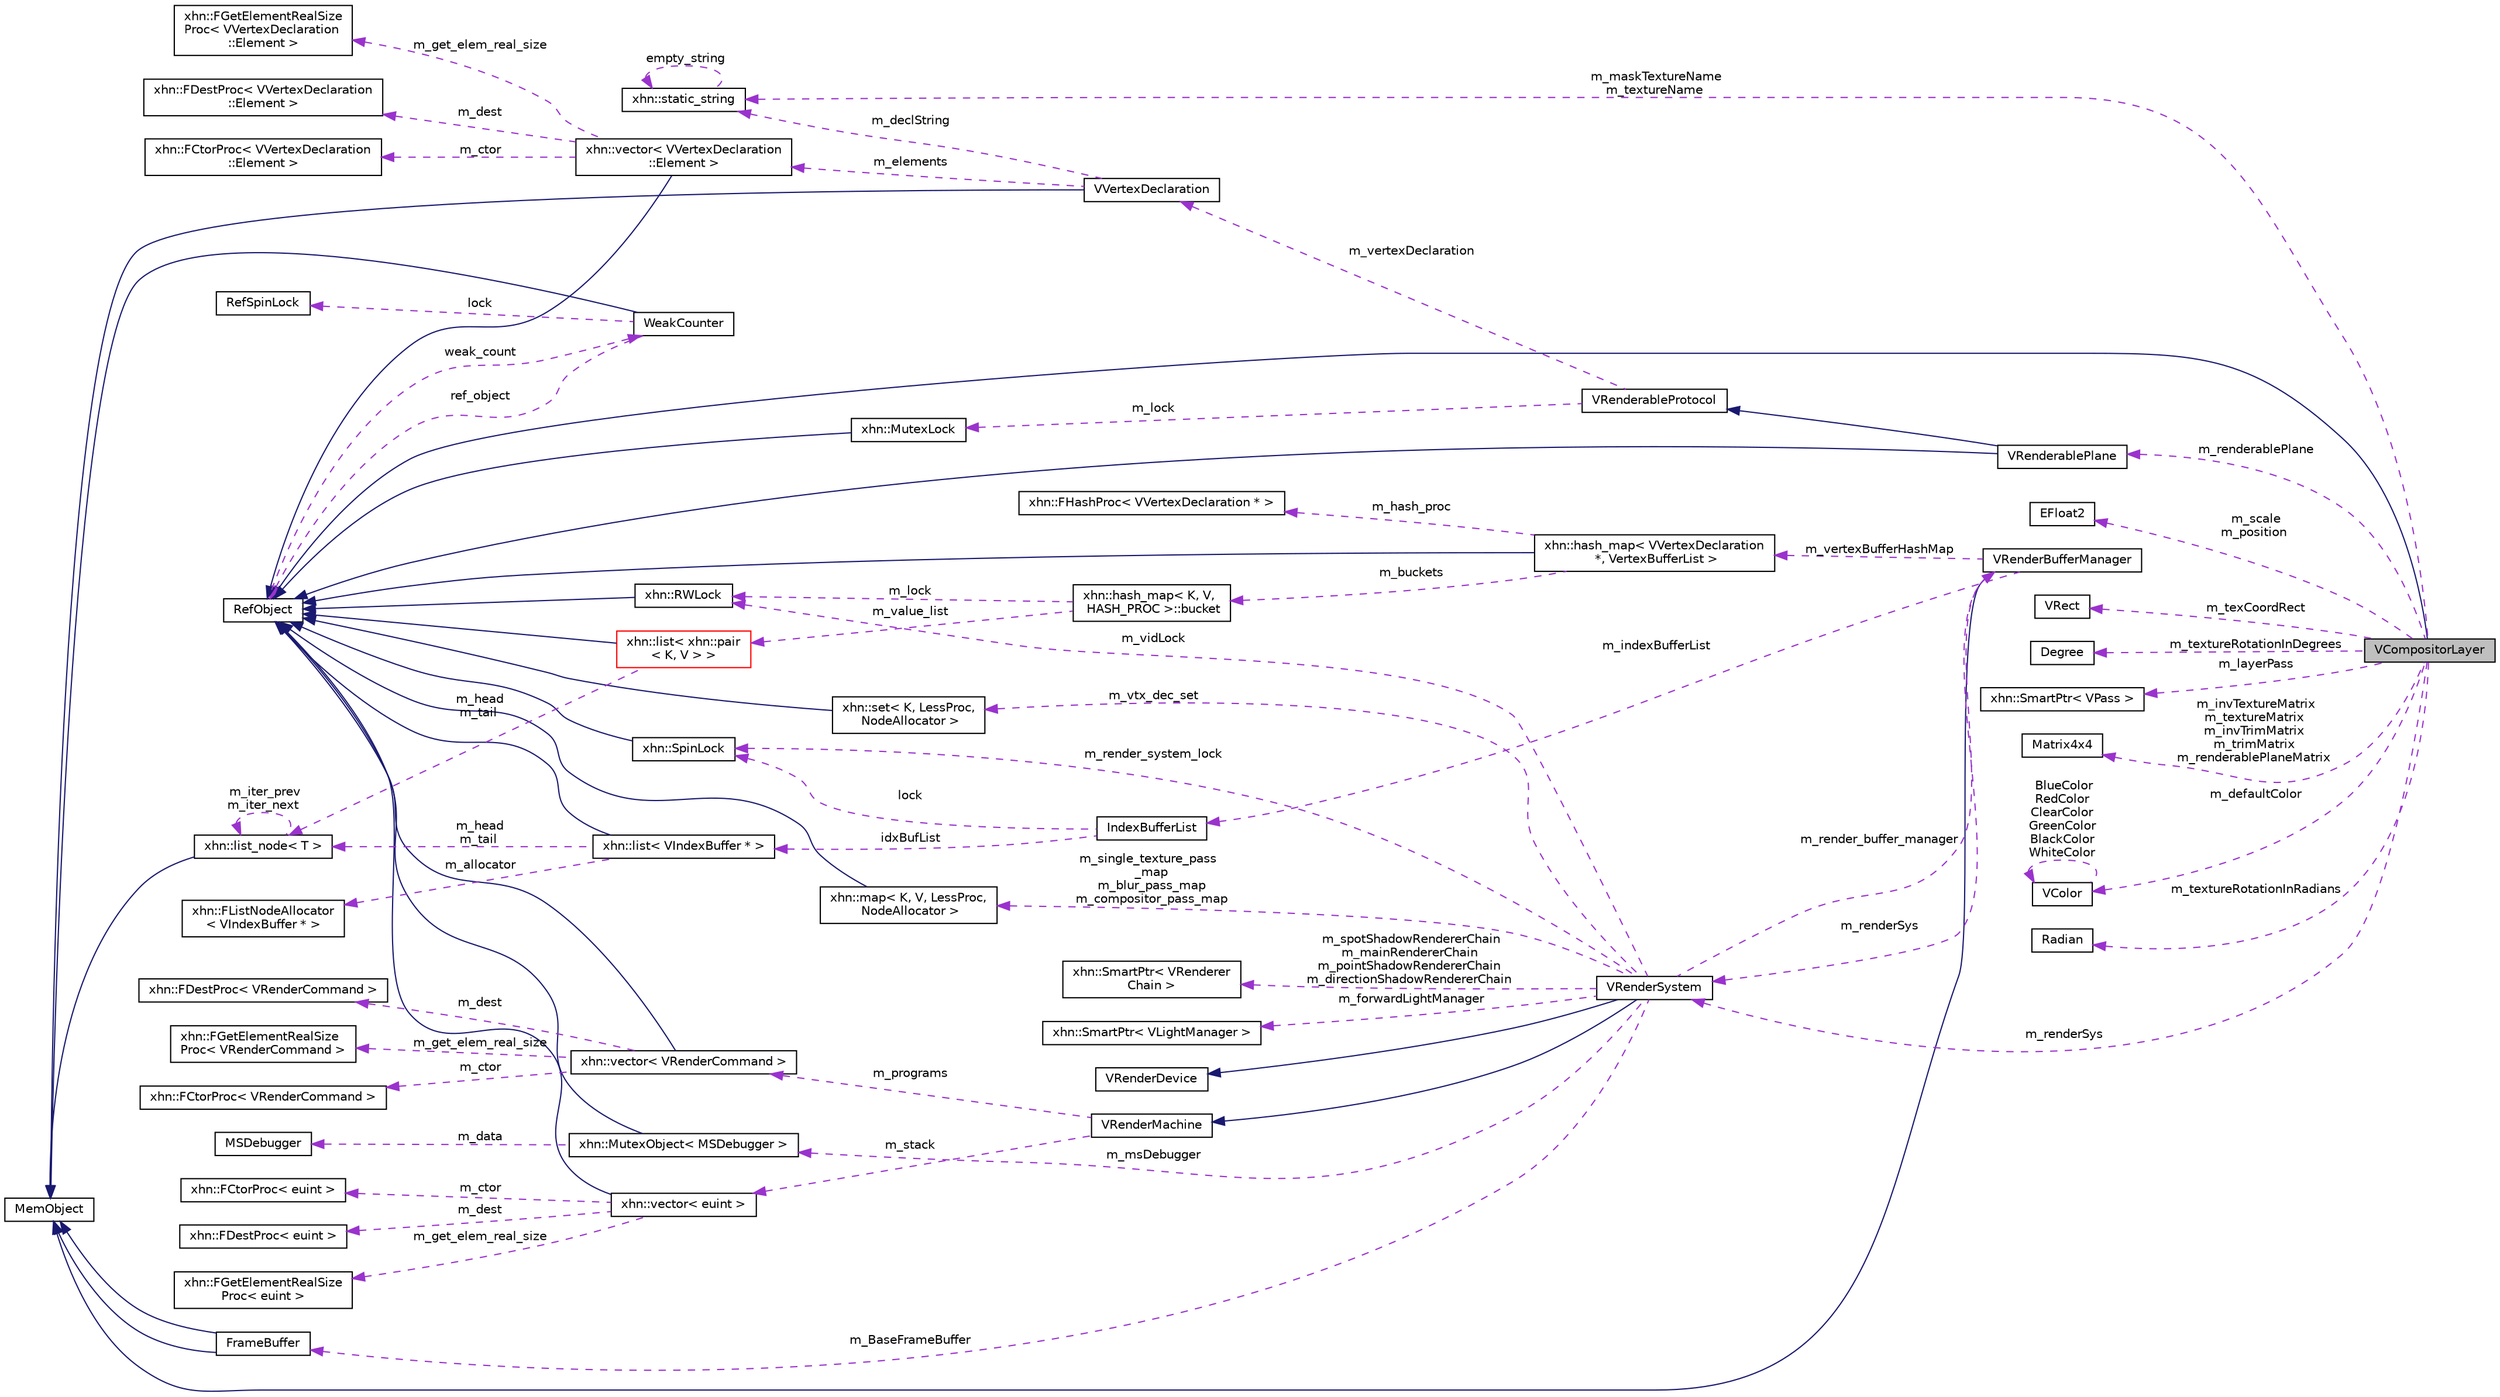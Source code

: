 digraph "VCompositorLayer"
{
  edge [fontname="Helvetica",fontsize="10",labelfontname="Helvetica",labelfontsize="10"];
  node [fontname="Helvetica",fontsize="10",shape=record];
  rankdir="LR";
  Node1 [label="VCompositorLayer",height=0.2,width=0.4,color="black", fillcolor="grey75", style="filled", fontcolor="black"];
  Node2 -> Node1 [dir="back",color="midnightblue",fontsize="10",style="solid",fontname="Helvetica"];
  Node2 [label="RefObject",height=0.2,width=0.4,color="black", fillcolor="white", style="filled",URL="$class_ref_object.html"];
  Node3 -> Node2 [dir="back",color="darkorchid3",fontsize="10",style="dashed",label=" weak_count" ,fontname="Helvetica"];
  Node3 [label="WeakCounter",height=0.2,width=0.4,color="black", fillcolor="white", style="filled",URL="$class_weak_counter.html",tooltip="WeakCounter. "];
  Node4 -> Node3 [dir="back",color="midnightblue",fontsize="10",style="solid",fontname="Helvetica"];
  Node4 [label="MemObject",height=0.2,width=0.4,color="black", fillcolor="white", style="filled",URL="$class_mem_object.html"];
  Node5 -> Node3 [dir="back",color="darkorchid3",fontsize="10",style="dashed",label=" lock" ,fontname="Helvetica"];
  Node5 [label="RefSpinLock",height=0.2,width=0.4,color="black", fillcolor="white", style="filled",URL="$class_ref_spin_lock.html"];
  Node2 -> Node3 [dir="back",color="darkorchid3",fontsize="10",style="dashed",label=" ref_object" ,fontname="Helvetica"];
  Node6 -> Node1 [dir="back",color="darkorchid3",fontsize="10",style="dashed",label=" m_renderablePlane" ,fontname="Helvetica"];
  Node6 [label="VRenderablePlane",height=0.2,width=0.4,color="black", fillcolor="white", style="filled",URL="$class_v_renderable_plane.html",tooltip="VRenderablePlane 片状的Renderable. "];
  Node2 -> Node6 [dir="back",color="midnightblue",fontsize="10",style="solid",fontname="Helvetica"];
  Node7 -> Node6 [dir="back",color="midnightblue",fontsize="10",style="solid",fontname="Helvetica"];
  Node7 [label="VRenderableProtocol",height=0.2,width=0.4,color="black", fillcolor="white", style="filled",URL="$class_v_renderable_protocol.html",tooltip="VRenderableProtocol Renderable 协议 "];
  Node8 -> Node7 [dir="back",color="darkorchid3",fontsize="10",style="dashed",label=" m_vertexDeclaration" ,fontname="Helvetica"];
  Node8 [label="VVertexDeclaration",height=0.2,width=0.4,color="black", fillcolor="white", style="filled",URL="$class_v_vertex_declaration.html"];
  Node4 -> Node8 [dir="back",color="midnightblue",fontsize="10",style="solid",fontname="Helvetica"];
  Node9 -> Node8 [dir="back",color="darkorchid3",fontsize="10",style="dashed",label=" m_elements" ,fontname="Helvetica"];
  Node9 [label="xhn::vector\< VVertexDeclaration\l::Element \>",height=0.2,width=0.4,color="black", fillcolor="white", style="filled",URL="$classxhn_1_1vector.html"];
  Node2 -> Node9 [dir="back",color="midnightblue",fontsize="10",style="solid",fontname="Helvetica"];
  Node10 -> Node9 [dir="back",color="darkorchid3",fontsize="10",style="dashed",label=" m_dest" ,fontname="Helvetica"];
  Node10 [label="xhn::FDestProc\< VVertexDeclaration\l::Element \>",height=0.2,width=0.4,color="black", fillcolor="white", style="filled",URL="$structxhn_1_1_f_dest_proc.html"];
  Node11 -> Node9 [dir="back",color="darkorchid3",fontsize="10",style="dashed",label=" m_ctor" ,fontname="Helvetica"];
  Node11 [label="xhn::FCtorProc\< VVertexDeclaration\l::Element \>",height=0.2,width=0.4,color="black", fillcolor="white", style="filled",URL="$structxhn_1_1_f_ctor_proc.html"];
  Node12 -> Node9 [dir="back",color="darkorchid3",fontsize="10",style="dashed",label=" m_get_elem_real_size" ,fontname="Helvetica"];
  Node12 [label="xhn::FGetElementRealSize\lProc\< VVertexDeclaration\l::Element \>",height=0.2,width=0.4,color="black", fillcolor="white", style="filled",URL="$structxhn_1_1_f_get_element_real_size_proc.html"];
  Node13 -> Node8 [dir="back",color="darkorchid3",fontsize="10",style="dashed",label=" m_declString" ,fontname="Helvetica"];
  Node13 [label="xhn::static_string",height=0.2,width=0.4,color="black", fillcolor="white", style="filled",URL="$classxhn_1_1static__string.html"];
  Node13 -> Node13 [dir="back",color="darkorchid3",fontsize="10",style="dashed",label=" empty_string" ,fontname="Helvetica"];
  Node14 -> Node7 [dir="back",color="darkorchid3",fontsize="10",style="dashed",label=" m_lock" ,fontname="Helvetica"];
  Node14 [label="xhn::MutexLock",height=0.2,width=0.4,color="black", fillcolor="white", style="filled",URL="$classxhn_1_1_mutex_lock.html",tooltip="MutexLock. "];
  Node2 -> Node14 [dir="back",color="midnightblue",fontsize="10",style="solid",fontname="Helvetica"];
  Node15 -> Node1 [dir="back",color="darkorchid3",fontsize="10",style="dashed",label=" m_scale\nm_position" ,fontname="Helvetica"];
  Node15 [label="EFloat2",height=0.2,width=0.4,color="black", fillcolor="white", style="filled",URL="$class_e_float2.html"];
  Node16 -> Node1 [dir="back",color="darkorchid3",fontsize="10",style="dashed",label=" m_renderSys" ,fontname="Helvetica"];
  Node16 [label="VRenderSystem",height=0.2,width=0.4,color="black", fillcolor="white", style="filled",URL="$class_v_render_system.html",tooltip="VRenderSystem 渲染系统 "];
  Node17 -> Node16 [dir="back",color="midnightblue",fontsize="10",style="solid",fontname="Helvetica"];
  Node17 [label="VRenderMachine",height=0.2,width=0.4,color="black", fillcolor="white", style="filled",URL="$class_v_render_machine.html"];
  Node18 -> Node17 [dir="back",color="darkorchid3",fontsize="10",style="dashed",label=" m_programs" ,fontname="Helvetica"];
  Node18 [label="xhn::vector\< VRenderCommand \>",height=0.2,width=0.4,color="black", fillcolor="white", style="filled",URL="$classxhn_1_1vector.html"];
  Node2 -> Node18 [dir="back",color="midnightblue",fontsize="10",style="solid",fontname="Helvetica"];
  Node19 -> Node18 [dir="back",color="darkorchid3",fontsize="10",style="dashed",label=" m_ctor" ,fontname="Helvetica"];
  Node19 [label="xhn::FCtorProc\< VRenderCommand \>",height=0.2,width=0.4,color="black", fillcolor="white", style="filled",URL="$structxhn_1_1_f_ctor_proc.html"];
  Node20 -> Node18 [dir="back",color="darkorchid3",fontsize="10",style="dashed",label=" m_dest" ,fontname="Helvetica"];
  Node20 [label="xhn::FDestProc\< VRenderCommand \>",height=0.2,width=0.4,color="black", fillcolor="white", style="filled",URL="$structxhn_1_1_f_dest_proc.html"];
  Node21 -> Node18 [dir="back",color="darkorchid3",fontsize="10",style="dashed",label=" m_get_elem_real_size" ,fontname="Helvetica"];
  Node21 [label="xhn::FGetElementRealSize\lProc\< VRenderCommand \>",height=0.2,width=0.4,color="black", fillcolor="white", style="filled",URL="$structxhn_1_1_f_get_element_real_size_proc.html"];
  Node22 -> Node17 [dir="back",color="darkorchid3",fontsize="10",style="dashed",label=" m_stack" ,fontname="Helvetica"];
  Node22 [label="xhn::vector\< euint \>",height=0.2,width=0.4,color="black", fillcolor="white", style="filled",URL="$classxhn_1_1vector.html"];
  Node2 -> Node22 [dir="back",color="midnightblue",fontsize="10",style="solid",fontname="Helvetica"];
  Node23 -> Node22 [dir="back",color="darkorchid3",fontsize="10",style="dashed",label=" m_get_elem_real_size" ,fontname="Helvetica"];
  Node23 [label="xhn::FGetElementRealSize\lProc\< euint \>",height=0.2,width=0.4,color="black", fillcolor="white", style="filled",URL="$structxhn_1_1_f_get_element_real_size_proc.html"];
  Node24 -> Node22 [dir="back",color="darkorchid3",fontsize="10",style="dashed",label=" m_ctor" ,fontname="Helvetica"];
  Node24 [label="xhn::FCtorProc\< euint \>",height=0.2,width=0.4,color="black", fillcolor="white", style="filled",URL="$structxhn_1_1_f_ctor_proc.html"];
  Node25 -> Node22 [dir="back",color="darkorchid3",fontsize="10",style="dashed",label=" m_dest" ,fontname="Helvetica"];
  Node25 [label="xhn::FDestProc\< euint \>",height=0.2,width=0.4,color="black", fillcolor="white", style="filled",URL="$structxhn_1_1_f_dest_proc.html"];
  Node26 -> Node16 [dir="back",color="midnightblue",fontsize="10",style="solid",fontname="Helvetica"];
  Node26 [label="VRenderDevice",height=0.2,width=0.4,color="black", fillcolor="white", style="filled",URL="$class_v_render_device.html"];
  Node27 -> Node16 [dir="back",color="darkorchid3",fontsize="10",style="dashed",label=" m_vidLock" ,fontname="Helvetica"];
  Node27 [label="xhn::RWLock",height=0.2,width=0.4,color="black", fillcolor="white", style="filled",URL="$classxhn_1_1_r_w_lock.html",tooltip="RWLock. "];
  Node2 -> Node27 [dir="back",color="midnightblue",fontsize="10",style="solid",fontname="Helvetica"];
  Node28 -> Node16 [dir="back",color="darkorchid3",fontsize="10",style="dashed",label=" m_render_buffer_manager" ,fontname="Helvetica"];
  Node28 [label="VRenderBufferManager",height=0.2,width=0.4,color="black", fillcolor="white", style="filled",URL="$class_v_render_buffer_manager.html",tooltip="VRenderBufferManager 渲染缓冲管理器 "];
  Node4 -> Node28 [dir="back",color="midnightblue",fontsize="10",style="solid",fontname="Helvetica"];
  Node29 -> Node28 [dir="back",color="darkorchid3",fontsize="10",style="dashed",label=" m_vertexBufferHashMap" ,fontname="Helvetica"];
  Node29 [label="xhn::hash_map\< VVertexDeclaration\l *, VertexBufferList \>",height=0.2,width=0.4,color="black", fillcolor="white", style="filled",URL="$classxhn_1_1hash__map.html"];
  Node2 -> Node29 [dir="back",color="midnightblue",fontsize="10",style="solid",fontname="Helvetica"];
  Node30 -> Node29 [dir="back",color="darkorchid3",fontsize="10",style="dashed",label=" m_hash_proc" ,fontname="Helvetica"];
  Node30 [label="xhn::FHashProc\< VVertexDeclaration * \>",height=0.2,width=0.4,color="black", fillcolor="white", style="filled",URL="$structxhn_1_1_f_hash_proc.html"];
  Node31 -> Node29 [dir="back",color="darkorchid3",fontsize="10",style="dashed",label=" m_buckets" ,fontname="Helvetica"];
  Node31 [label="xhn::hash_map\< K, V,\l HASH_PROC \>::bucket",height=0.2,width=0.4,color="black", fillcolor="white", style="filled",URL="$classxhn_1_1hash__map_1_1bucket.html"];
  Node27 -> Node31 [dir="back",color="darkorchid3",fontsize="10",style="dashed",label=" m_lock" ,fontname="Helvetica"];
  Node32 -> Node31 [dir="back",color="darkorchid3",fontsize="10",style="dashed",label=" m_value_list" ,fontname="Helvetica"];
  Node32 [label="xhn::list\< xhn::pair\l\< K, V \> \>",height=0.2,width=0.4,color="red", fillcolor="white", style="filled",URL="$classxhn_1_1list.html"];
  Node2 -> Node32 [dir="back",color="midnightblue",fontsize="10",style="solid",fontname="Helvetica"];
  Node33 -> Node32 [dir="back",color="darkorchid3",fontsize="10",style="dashed",label=" m_head\nm_tail" ,fontname="Helvetica"];
  Node33 [label="xhn::list_node\< T \>",height=0.2,width=0.4,color="black", fillcolor="white", style="filled",URL="$classxhn_1_1list__node.html"];
  Node4 -> Node33 [dir="back",color="midnightblue",fontsize="10",style="solid",fontname="Helvetica"];
  Node33 -> Node33 [dir="back",color="darkorchid3",fontsize="10",style="dashed",label=" m_iter_prev\nm_iter_next" ,fontname="Helvetica"];
  Node16 -> Node28 [dir="back",color="darkorchid3",fontsize="10",style="dashed",label=" m_renderSys" ,fontname="Helvetica"];
  Node34 -> Node28 [dir="back",color="darkorchid3",fontsize="10",style="dashed",label=" m_indexBufferList" ,fontname="Helvetica"];
  Node34 [label="IndexBufferList",height=0.2,width=0.4,color="black", fillcolor="white", style="filled",URL="$struct_index_buffer_list.html"];
  Node35 -> Node34 [dir="back",color="darkorchid3",fontsize="10",style="dashed",label=" lock" ,fontname="Helvetica"];
  Node35 [label="xhn::SpinLock",height=0.2,width=0.4,color="black", fillcolor="white", style="filled",URL="$classxhn_1_1_spin_lock.html",tooltip="SpinLock. "];
  Node2 -> Node35 [dir="back",color="midnightblue",fontsize="10",style="solid",fontname="Helvetica"];
  Node36 -> Node34 [dir="back",color="darkorchid3",fontsize="10",style="dashed",label=" idxBufList" ,fontname="Helvetica"];
  Node36 [label="xhn::list\< VIndexBuffer * \>",height=0.2,width=0.4,color="black", fillcolor="white", style="filled",URL="$classxhn_1_1list.html"];
  Node2 -> Node36 [dir="back",color="midnightblue",fontsize="10",style="solid",fontname="Helvetica"];
  Node37 -> Node36 [dir="back",color="darkorchid3",fontsize="10",style="dashed",label=" m_allocator" ,fontname="Helvetica"];
  Node37 [label="xhn::FListNodeAllocator\l\< VIndexBuffer * \>",height=0.2,width=0.4,color="black", fillcolor="white", style="filled",URL="$classxhn_1_1_f_list_node_allocator.html"];
  Node33 -> Node36 [dir="back",color="darkorchid3",fontsize="10",style="dashed",label=" m_head\nm_tail" ,fontname="Helvetica"];
  Node38 -> Node16 [dir="back",color="darkorchid3",fontsize="10",style="dashed",label=" m_BaseFrameBuffer" ,fontname="Helvetica"];
  Node38 [label="FrameBuffer",height=0.2,width=0.4,color="black", fillcolor="white", style="filled",URL="$class_frame_buffer.html",tooltip="FrameBuffer 帧缓冲 "];
  Node4 -> Node38 [dir="back",color="midnightblue",fontsize="10",style="solid",fontname="Helvetica"];
  Node4 -> Node38 [dir="back",color="midnightblue",fontsize="10",style="solid",fontname="Helvetica"];
  Node39 -> Node16 [dir="back",color="darkorchid3",fontsize="10",style="dashed",label=" m_msDebugger" ,fontname="Helvetica"];
  Node39 [label="xhn::MutexObject\< MSDebugger \>",height=0.2,width=0.4,color="black", fillcolor="white", style="filled",URL="$classxhn_1_1_mutex_object.html"];
  Node2 -> Node39 [dir="back",color="midnightblue",fontsize="10",style="solid",fontname="Helvetica"];
  Node40 -> Node39 [dir="back",color="darkorchid3",fontsize="10",style="dashed",label=" m_data" ,fontname="Helvetica"];
  Node40 [label="MSDebugger",height=0.2,width=0.4,color="black", fillcolor="white", style="filled",URL="$class_m_s_debugger.html"];
  Node41 -> Node16 [dir="back",color="darkorchid3",fontsize="10",style="dashed",label=" m_single_texture_pass\l_map\nm_blur_pass_map\nm_compositor_pass_map" ,fontname="Helvetica"];
  Node41 [label="xhn::map\< K, V, LessProc,\l NodeAllocator \>",height=0.2,width=0.4,color="black", fillcolor="white", style="filled",URL="$classxhn_1_1map.html"];
  Node2 -> Node41 [dir="back",color="midnightblue",fontsize="10",style="solid",fontname="Helvetica"];
  Node42 -> Node16 [dir="back",color="darkorchid3",fontsize="10",style="dashed",label=" m_vtx_dec_set" ,fontname="Helvetica"];
  Node42 [label="xhn::set\< K, LessProc,\l NodeAllocator \>",height=0.2,width=0.4,color="black", fillcolor="white", style="filled",URL="$classxhn_1_1set.html"];
  Node2 -> Node42 [dir="back",color="midnightblue",fontsize="10",style="solid",fontname="Helvetica"];
  Node35 -> Node16 [dir="back",color="darkorchid3",fontsize="10",style="dashed",label=" m_render_system_lock" ,fontname="Helvetica"];
  Node43 -> Node16 [dir="back",color="darkorchid3",fontsize="10",style="dashed",label=" m_spotShadowRendererChain\nm_mainRendererChain\nm_pointShadowRendererChain\nm_directionShadowRendererChain" ,fontname="Helvetica"];
  Node43 [label="xhn::SmartPtr\< VRenderer\lChain \>",height=0.2,width=0.4,color="black", fillcolor="white", style="filled",URL="$classxhn_1_1_smart_ptr.html"];
  Node44 -> Node16 [dir="back",color="darkorchid3",fontsize="10",style="dashed",label=" m_forwardLightManager" ,fontname="Helvetica"];
  Node44 [label="xhn::SmartPtr\< VLightManager \>",height=0.2,width=0.4,color="black", fillcolor="white", style="filled",URL="$classxhn_1_1_smart_ptr.html"];
  Node45 -> Node1 [dir="back",color="darkorchid3",fontsize="10",style="dashed",label=" m_texCoordRect" ,fontname="Helvetica"];
  Node45 [label="VRect",height=0.2,width=0.4,color="black", fillcolor="white", style="filled",URL="$class_v_rect.html"];
  Node46 -> Node1 [dir="back",color="darkorchid3",fontsize="10",style="dashed",label=" m_textureRotationInDegrees" ,fontname="Helvetica"];
  Node46 [label="Degree",height=0.2,width=0.4,color="black", fillcolor="white", style="filled",URL="$class_degree.html"];
  Node47 -> Node1 [dir="back",color="darkorchid3",fontsize="10",style="dashed",label=" m_layerPass" ,fontname="Helvetica"];
  Node47 [label="xhn::SmartPtr\< VPass \>",height=0.2,width=0.4,color="black", fillcolor="white", style="filled",URL="$classxhn_1_1_smart_ptr.html"];
  Node13 -> Node1 [dir="back",color="darkorchid3",fontsize="10",style="dashed",label=" m_maskTextureName\nm_textureName" ,fontname="Helvetica"];
  Node48 -> Node1 [dir="back",color="darkorchid3",fontsize="10",style="dashed",label=" m_invTextureMatrix\nm_textureMatrix\nm_invTrimMatrix\nm_trimMatrix\nm_renderablePlaneMatrix" ,fontname="Helvetica"];
  Node48 [label="Matrix4x4",height=0.2,width=0.4,color="black", fillcolor="white", style="filled",URL="$struct_matrix4x4.html"];
  Node49 -> Node1 [dir="back",color="darkorchid3",fontsize="10",style="dashed",label=" m_defaultColor" ,fontname="Helvetica"];
  Node49 [label="VColor",height=0.2,width=0.4,color="black", fillcolor="white", style="filled",URL="$class_v_color.html"];
  Node49 -> Node49 [dir="back",color="darkorchid3",fontsize="10",style="dashed",label=" BlueColor\nRedColor\nClearColor\nGreenColor\nBlackColor\nWhiteColor" ,fontname="Helvetica"];
  Node50 -> Node1 [dir="back",color="darkorchid3",fontsize="10",style="dashed",label=" m_textureRotationInRadians" ,fontname="Helvetica"];
  Node50 [label="Radian",height=0.2,width=0.4,color="black", fillcolor="white", style="filled",URL="$class_radian.html"];
}
